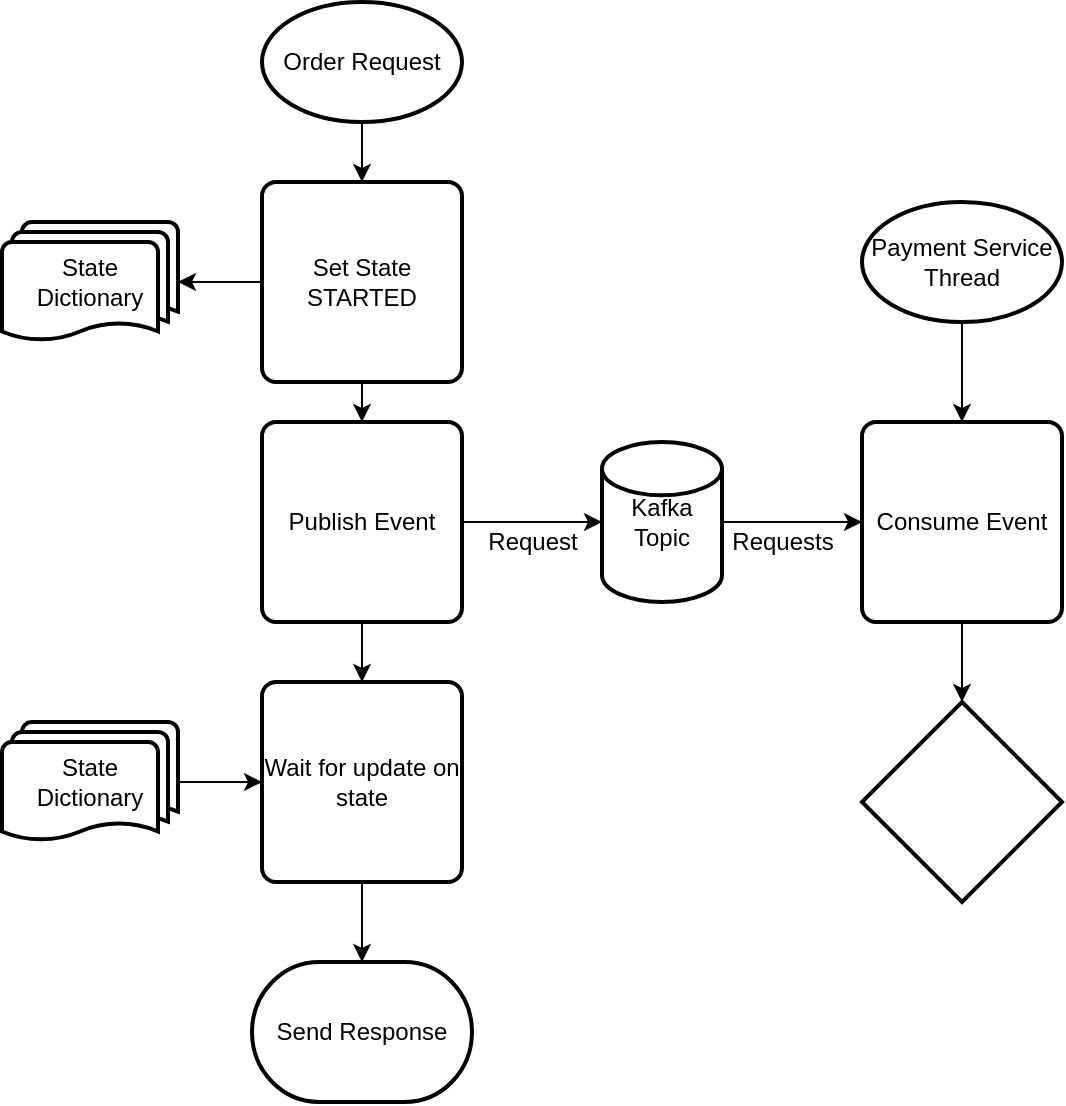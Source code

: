<mxfile version="18.0.6" type="device"><diagram id="aYslMu0_s7LC5ALSIM5k" name="Page-1"><mxGraphModel dx="595" dy="839" grid="1" gridSize="10" guides="1" tooltips="1" connect="1" arrows="1" fold="1" page="1" pageScale="1" pageWidth="827" pageHeight="1169" math="0" shadow="0"><root><mxCell id="0"/><mxCell id="1" parent="0"/><mxCell id="KzlsjPhnpXO14_KYiZYH-3" style="edgeStyle=orthogonalEdgeStyle;rounded=0;orthogonalLoop=1;jettySize=auto;html=1;exitX=0.5;exitY=1;exitDx=0;exitDy=0;exitPerimeter=0;entryX=0.5;entryY=0;entryDx=0;entryDy=0;" edge="1" parent="1" source="KzlsjPhnpXO14_KYiZYH-1" target="KzlsjPhnpXO14_KYiZYH-2"><mxGeometry relative="1" as="geometry"/></mxCell><mxCell id="KzlsjPhnpXO14_KYiZYH-1" value="Order Request" style="strokeWidth=2;html=1;shape=mxgraph.flowchart.start_1;whiteSpace=wrap;" vertex="1" parent="1"><mxGeometry x="960" y="320" width="100" height="60" as="geometry"/></mxCell><mxCell id="KzlsjPhnpXO14_KYiZYH-16" style="edgeStyle=orthogonalEdgeStyle;rounded=0;orthogonalLoop=1;jettySize=auto;html=1;exitX=0;exitY=0.5;exitDx=0;exitDy=0;entryX=1;entryY=0.5;entryDx=0;entryDy=0;entryPerimeter=0;" edge="1" parent="1" source="KzlsjPhnpXO14_KYiZYH-2" target="KzlsjPhnpXO14_KYiZYH-15"><mxGeometry relative="1" as="geometry"/></mxCell><mxCell id="KzlsjPhnpXO14_KYiZYH-20" style="edgeStyle=orthogonalEdgeStyle;rounded=0;orthogonalLoop=1;jettySize=auto;html=1;exitX=0.5;exitY=1;exitDx=0;exitDy=0;entryX=0.5;entryY=0;entryDx=0;entryDy=0;" edge="1" parent="1" source="KzlsjPhnpXO14_KYiZYH-2" target="KzlsjPhnpXO14_KYiZYH-4"><mxGeometry relative="1" as="geometry"/></mxCell><mxCell id="KzlsjPhnpXO14_KYiZYH-2" value="Set State&lt;br&gt;STARTED" style="rounded=1;whiteSpace=wrap;html=1;absoluteArcSize=1;arcSize=14;strokeWidth=2;" vertex="1" parent="1"><mxGeometry x="960" y="410" width="100" height="100" as="geometry"/></mxCell><mxCell id="KzlsjPhnpXO14_KYiZYH-21" style="edgeStyle=orthogonalEdgeStyle;rounded=0;orthogonalLoop=1;jettySize=auto;html=1;exitX=0.5;exitY=1;exitDx=0;exitDy=0;entryX=0.5;entryY=0;entryDx=0;entryDy=0;" edge="1" parent="1" source="KzlsjPhnpXO14_KYiZYH-4" target="KzlsjPhnpXO14_KYiZYH-6"><mxGeometry relative="1" as="geometry"/></mxCell><mxCell id="KzlsjPhnpXO14_KYiZYH-24" style="edgeStyle=orthogonalEdgeStyle;rounded=0;orthogonalLoop=1;jettySize=auto;html=1;exitX=1;exitY=0.5;exitDx=0;exitDy=0;entryX=0;entryY=0.5;entryDx=0;entryDy=0;entryPerimeter=0;" edge="1" parent="1" source="KzlsjPhnpXO14_KYiZYH-4" target="KzlsjPhnpXO14_KYiZYH-23"><mxGeometry relative="1" as="geometry"/></mxCell><mxCell id="KzlsjPhnpXO14_KYiZYH-4" value="Publish Event" style="rounded=1;whiteSpace=wrap;html=1;absoluteArcSize=1;arcSize=14;strokeWidth=2;" vertex="1" parent="1"><mxGeometry x="960" y="530" width="100" height="100" as="geometry"/></mxCell><mxCell id="KzlsjPhnpXO14_KYiZYH-18" style="edgeStyle=orthogonalEdgeStyle;rounded=0;orthogonalLoop=1;jettySize=auto;html=1;exitX=0.5;exitY=1;exitDx=0;exitDy=0;entryX=0.5;entryY=0;entryDx=0;entryDy=0;entryPerimeter=0;" edge="1" parent="1" source="KzlsjPhnpXO14_KYiZYH-6" target="KzlsjPhnpXO14_KYiZYH-17"><mxGeometry relative="1" as="geometry"/></mxCell><mxCell id="KzlsjPhnpXO14_KYiZYH-6" value="Wait for update on state" style="rounded=1;whiteSpace=wrap;html=1;absoluteArcSize=1;arcSize=14;strokeWidth=2;" vertex="1" parent="1"><mxGeometry x="960" y="660" width="100" height="100" as="geometry"/></mxCell><mxCell id="KzlsjPhnpXO14_KYiZYH-31" style="edgeStyle=orthogonalEdgeStyle;rounded=0;orthogonalLoop=1;jettySize=auto;html=1;exitX=1;exitY=0.5;exitDx=0;exitDy=0;exitPerimeter=0;entryX=0;entryY=0.5;entryDx=0;entryDy=0;" edge="1" parent="1" source="KzlsjPhnpXO14_KYiZYH-14" target="KzlsjPhnpXO14_KYiZYH-6"><mxGeometry relative="1" as="geometry"/></mxCell><mxCell id="KzlsjPhnpXO14_KYiZYH-14" value="State &lt;br&gt;Dictionary" style="strokeWidth=2;html=1;shape=mxgraph.flowchart.multi-document;whiteSpace=wrap;" vertex="1" parent="1"><mxGeometry x="830" y="680" width="88" height="60" as="geometry"/></mxCell><mxCell id="KzlsjPhnpXO14_KYiZYH-15" value="State&lt;br&gt;Dictionary" style="strokeWidth=2;html=1;shape=mxgraph.flowchart.multi-document;whiteSpace=wrap;" vertex="1" parent="1"><mxGeometry x="830" y="430" width="88" height="60" as="geometry"/></mxCell><mxCell id="KzlsjPhnpXO14_KYiZYH-17" value="Send Response" style="strokeWidth=2;html=1;shape=mxgraph.flowchart.terminator;whiteSpace=wrap;" vertex="1" parent="1"><mxGeometry x="955" y="800" width="110" height="70" as="geometry"/></mxCell><mxCell id="KzlsjPhnpXO14_KYiZYH-34" style="edgeStyle=orthogonalEdgeStyle;rounded=0;orthogonalLoop=1;jettySize=auto;html=1;exitX=1;exitY=0.5;exitDx=0;exitDy=0;exitPerimeter=0;entryX=0;entryY=0.5;entryDx=0;entryDy=0;" edge="1" parent="1" source="KzlsjPhnpXO14_KYiZYH-23" target="KzlsjPhnpXO14_KYiZYH-28"><mxGeometry relative="1" as="geometry"/></mxCell><mxCell id="KzlsjPhnpXO14_KYiZYH-23" value="Kafka Topic" style="strokeWidth=2;html=1;shape=mxgraph.flowchart.database;whiteSpace=wrap;" vertex="1" parent="1"><mxGeometry x="1130" y="540" width="60" height="80" as="geometry"/></mxCell><mxCell id="KzlsjPhnpXO14_KYiZYH-25" value="Request" style="text;html=1;align=center;verticalAlign=middle;resizable=0;points=[];autosize=1;strokeColor=none;fillColor=none;" vertex="1" parent="1"><mxGeometry x="1065" y="580" width="60" height="20" as="geometry"/></mxCell><mxCell id="KzlsjPhnpXO14_KYiZYH-32" style="edgeStyle=orthogonalEdgeStyle;rounded=0;orthogonalLoop=1;jettySize=auto;html=1;exitX=0.5;exitY=1;exitDx=0;exitDy=0;exitPerimeter=0;entryX=0.5;entryY=0;entryDx=0;entryDy=0;" edge="1" parent="1" source="KzlsjPhnpXO14_KYiZYH-27" target="KzlsjPhnpXO14_KYiZYH-28"><mxGeometry relative="1" as="geometry"/></mxCell><mxCell id="KzlsjPhnpXO14_KYiZYH-27" value="Payment Service Thread" style="strokeWidth=2;html=1;shape=mxgraph.flowchart.start_1;whiteSpace=wrap;" vertex="1" parent="1"><mxGeometry x="1260" y="420" width="100" height="60" as="geometry"/></mxCell><mxCell id="KzlsjPhnpXO14_KYiZYH-37" style="edgeStyle=orthogonalEdgeStyle;rounded=0;orthogonalLoop=1;jettySize=auto;html=1;exitX=0.5;exitY=1;exitDx=0;exitDy=0;entryX=0.5;entryY=0;entryDx=0;entryDy=0;entryPerimeter=0;" edge="1" parent="1" source="KzlsjPhnpXO14_KYiZYH-28" target="KzlsjPhnpXO14_KYiZYH-36"><mxGeometry relative="1" as="geometry"/></mxCell><mxCell id="KzlsjPhnpXO14_KYiZYH-28" value="Consume Event" style="rounded=1;whiteSpace=wrap;html=1;absoluteArcSize=1;arcSize=14;strokeWidth=2;" vertex="1" parent="1"><mxGeometry x="1260" y="530" width="100" height="100" as="geometry"/></mxCell><mxCell id="KzlsjPhnpXO14_KYiZYH-35" value="Requests" style="text;html=1;align=center;verticalAlign=middle;resizable=0;points=[];autosize=1;strokeColor=none;fillColor=none;" vertex="1" parent="1"><mxGeometry x="1185" y="580" width="70" height="20" as="geometry"/></mxCell><mxCell id="KzlsjPhnpXO14_KYiZYH-36" value="" style="strokeWidth=2;html=1;shape=mxgraph.flowchart.decision;whiteSpace=wrap;" vertex="1" parent="1"><mxGeometry x="1260" y="670" width="100" height="100" as="geometry"/></mxCell></root></mxGraphModel></diagram></mxfile>